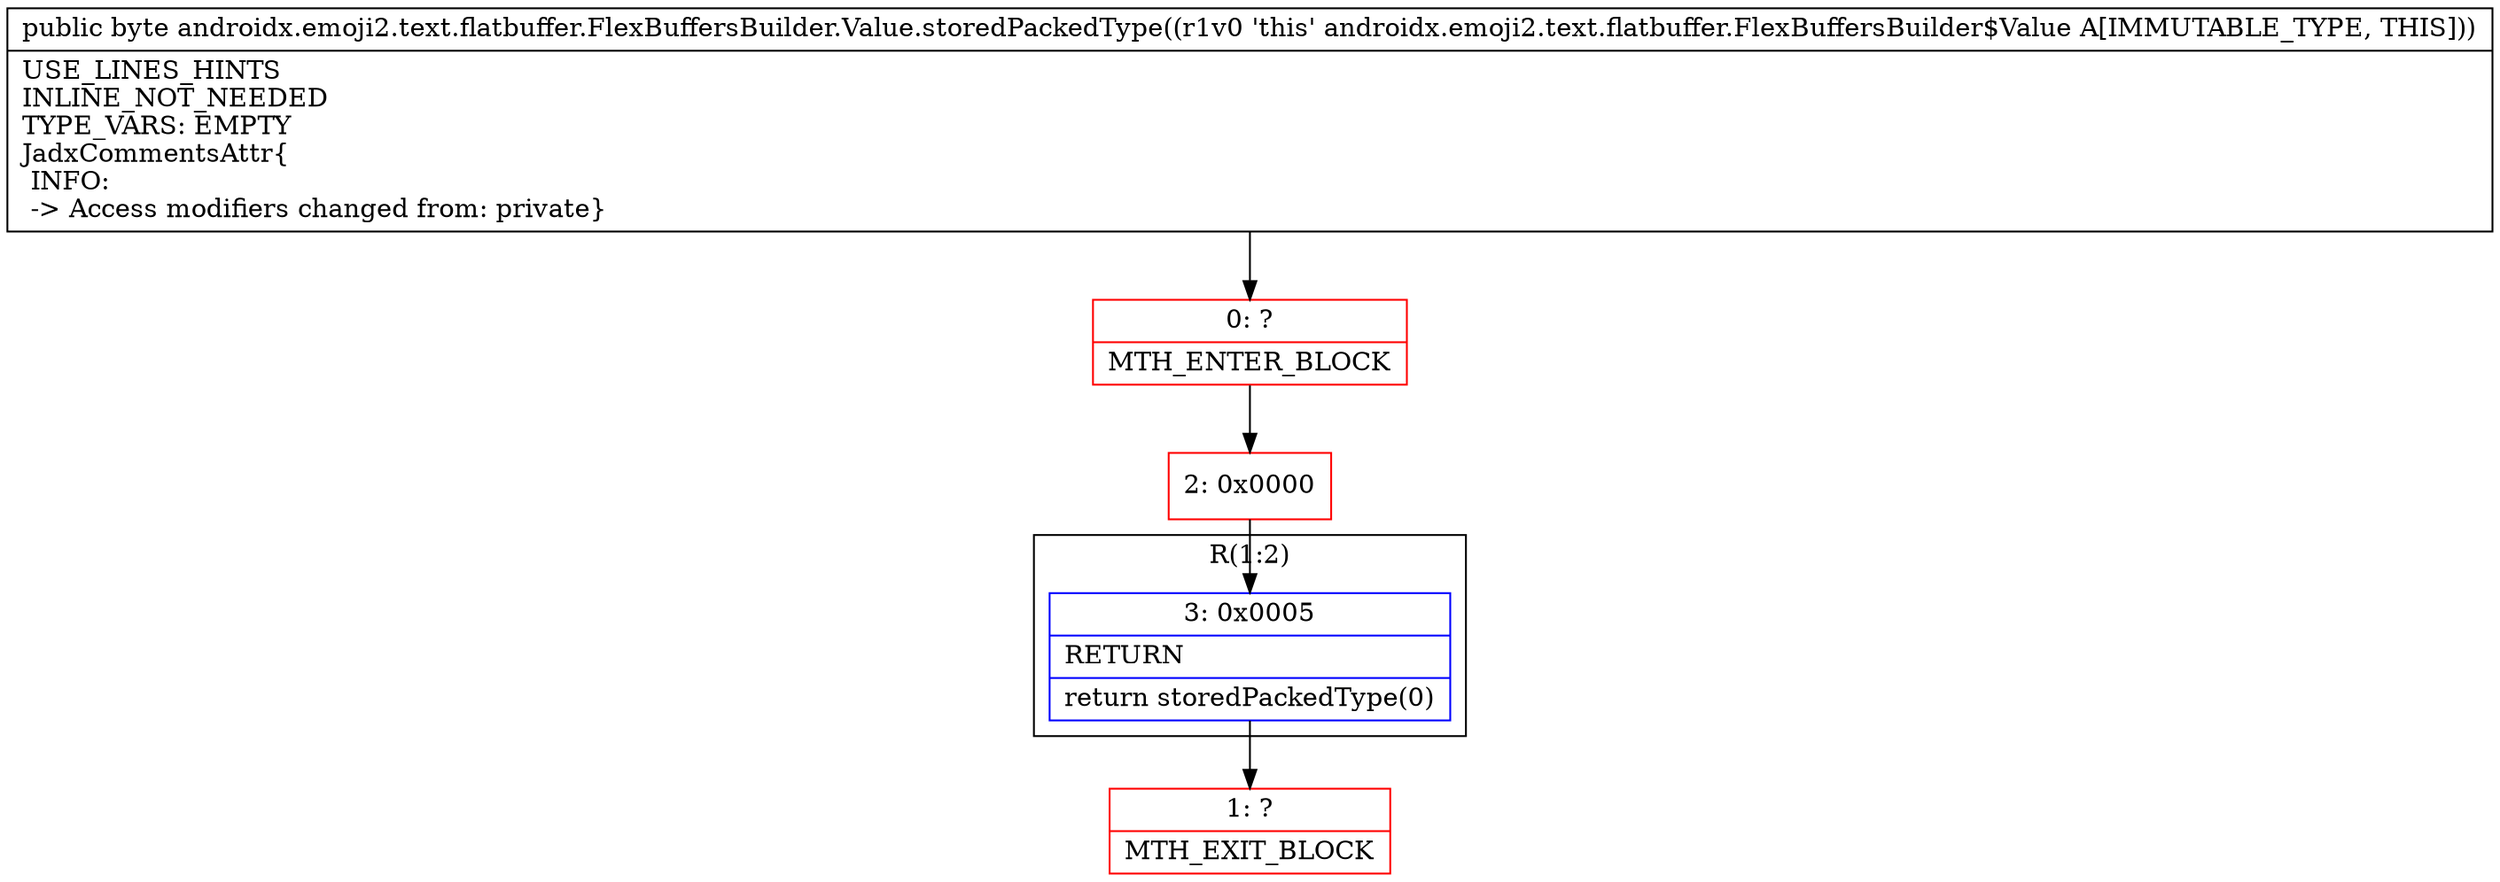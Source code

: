 digraph "CFG forandroidx.emoji2.text.flatbuffer.FlexBuffersBuilder.Value.storedPackedType()B" {
subgraph cluster_Region_773307282 {
label = "R(1:2)";
node [shape=record,color=blue];
Node_3 [shape=record,label="{3\:\ 0x0005|RETURN\l|return storedPackedType(0)\l}"];
}
Node_0 [shape=record,color=red,label="{0\:\ ?|MTH_ENTER_BLOCK\l}"];
Node_2 [shape=record,color=red,label="{2\:\ 0x0000}"];
Node_1 [shape=record,color=red,label="{1\:\ ?|MTH_EXIT_BLOCK\l}"];
MethodNode[shape=record,label="{public byte androidx.emoji2.text.flatbuffer.FlexBuffersBuilder.Value.storedPackedType((r1v0 'this' androidx.emoji2.text.flatbuffer.FlexBuffersBuilder$Value A[IMMUTABLE_TYPE, THIS]))  | USE_LINES_HINTS\lINLINE_NOT_NEEDED\lTYPE_VARS: EMPTY\lJadxCommentsAttr\{\l INFO: \l \-\> Access modifiers changed from: private\}\l}"];
MethodNode -> Node_0;Node_3 -> Node_1;
Node_0 -> Node_2;
Node_2 -> Node_3;
}

